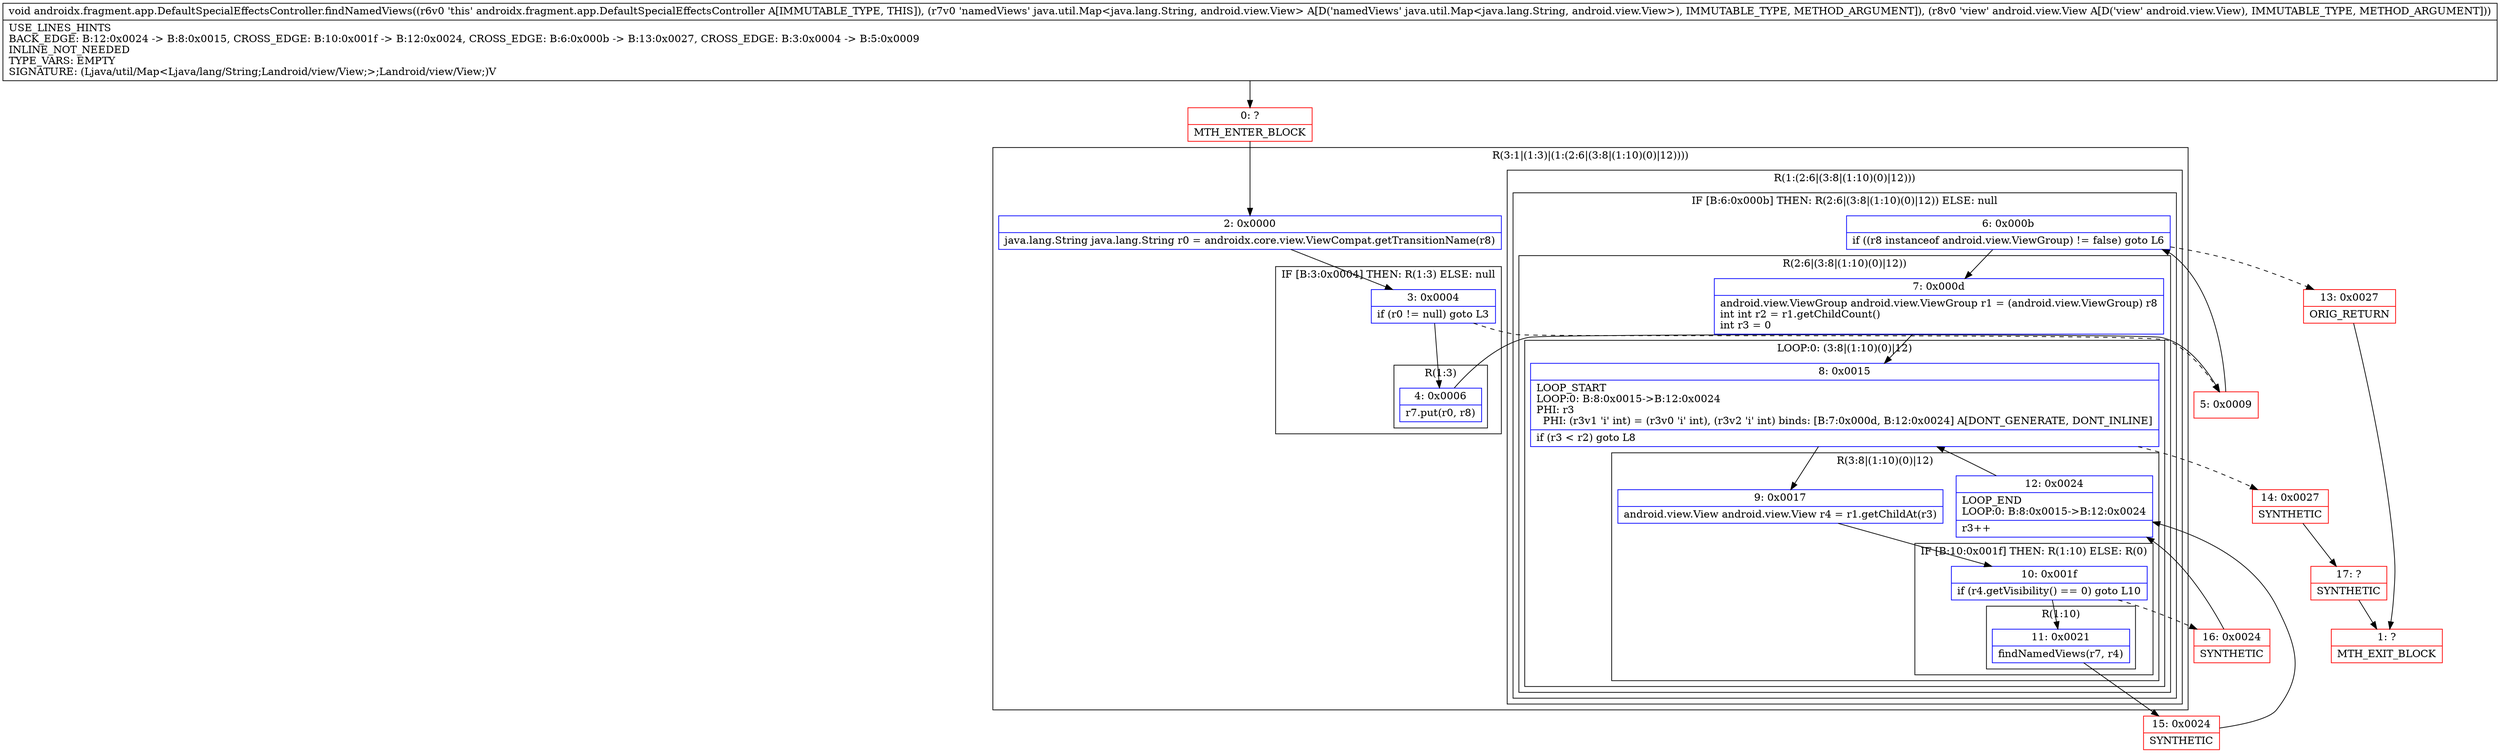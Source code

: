 digraph "CFG forandroidx.fragment.app.DefaultSpecialEffectsController.findNamedViews(Ljava\/util\/Map;Landroid\/view\/View;)V" {
subgraph cluster_Region_1453529697 {
label = "R(3:1|(1:3)|(1:(2:6|(3:8|(1:10)(0)|12))))";
node [shape=record,color=blue];
Node_2 [shape=record,label="{2\:\ 0x0000|java.lang.String java.lang.String r0 = androidx.core.view.ViewCompat.getTransitionName(r8)\l}"];
subgraph cluster_IfRegion_1999214284 {
label = "IF [B:3:0x0004] THEN: R(1:3) ELSE: null";
node [shape=record,color=blue];
Node_3 [shape=record,label="{3\:\ 0x0004|if (r0 != null) goto L3\l}"];
subgraph cluster_Region_1602407139 {
label = "R(1:3)";
node [shape=record,color=blue];
Node_4 [shape=record,label="{4\:\ 0x0006|r7.put(r0, r8)\l}"];
}
}
subgraph cluster_Region_2023155121 {
label = "R(1:(2:6|(3:8|(1:10)(0)|12)))";
node [shape=record,color=blue];
subgraph cluster_IfRegion_1110281420 {
label = "IF [B:6:0x000b] THEN: R(2:6|(3:8|(1:10)(0)|12)) ELSE: null";
node [shape=record,color=blue];
Node_6 [shape=record,label="{6\:\ 0x000b|if ((r8 instanceof android.view.ViewGroup) != false) goto L6\l}"];
subgraph cluster_Region_1889679222 {
label = "R(2:6|(3:8|(1:10)(0)|12))";
node [shape=record,color=blue];
Node_7 [shape=record,label="{7\:\ 0x000d|android.view.ViewGroup android.view.ViewGroup r1 = (android.view.ViewGroup) r8\lint int r2 = r1.getChildCount()\lint r3 = 0\l}"];
subgraph cluster_LoopRegion_87565800 {
label = "LOOP:0: (3:8|(1:10)(0)|12)";
node [shape=record,color=blue];
Node_8 [shape=record,label="{8\:\ 0x0015|LOOP_START\lLOOP:0: B:8:0x0015\-\>B:12:0x0024\lPHI: r3 \l  PHI: (r3v1 'i' int) = (r3v0 'i' int), (r3v2 'i' int) binds: [B:7:0x000d, B:12:0x0024] A[DONT_GENERATE, DONT_INLINE]\l|if (r3 \< r2) goto L8\l}"];
subgraph cluster_Region_1042041617 {
label = "R(3:8|(1:10)(0)|12)";
node [shape=record,color=blue];
Node_9 [shape=record,label="{9\:\ 0x0017|android.view.View android.view.View r4 = r1.getChildAt(r3)\l}"];
subgraph cluster_IfRegion_1285829246 {
label = "IF [B:10:0x001f] THEN: R(1:10) ELSE: R(0)";
node [shape=record,color=blue];
Node_10 [shape=record,label="{10\:\ 0x001f|if (r4.getVisibility() == 0) goto L10\l}"];
subgraph cluster_Region_761050395 {
label = "R(1:10)";
node [shape=record,color=blue];
Node_11 [shape=record,label="{11\:\ 0x0021|findNamedViews(r7, r4)\l}"];
}
subgraph cluster_Region_712122682 {
label = "R(0)";
node [shape=record,color=blue];
}
}
Node_12 [shape=record,label="{12\:\ 0x0024|LOOP_END\lLOOP:0: B:8:0x0015\-\>B:12:0x0024\l|r3++\l}"];
}
}
}
}
}
}
Node_0 [shape=record,color=red,label="{0\:\ ?|MTH_ENTER_BLOCK\l}"];
Node_5 [shape=record,color=red,label="{5\:\ 0x0009}"];
Node_15 [shape=record,color=red,label="{15\:\ 0x0024|SYNTHETIC\l}"];
Node_16 [shape=record,color=red,label="{16\:\ 0x0024|SYNTHETIC\l}"];
Node_14 [shape=record,color=red,label="{14\:\ 0x0027|SYNTHETIC\l}"];
Node_17 [shape=record,color=red,label="{17\:\ ?|SYNTHETIC\l}"];
Node_1 [shape=record,color=red,label="{1\:\ ?|MTH_EXIT_BLOCK\l}"];
Node_13 [shape=record,color=red,label="{13\:\ 0x0027|ORIG_RETURN\l}"];
MethodNode[shape=record,label="{void androidx.fragment.app.DefaultSpecialEffectsController.findNamedViews((r6v0 'this' androidx.fragment.app.DefaultSpecialEffectsController A[IMMUTABLE_TYPE, THIS]), (r7v0 'namedViews' java.util.Map\<java.lang.String, android.view.View\> A[D('namedViews' java.util.Map\<java.lang.String, android.view.View\>), IMMUTABLE_TYPE, METHOD_ARGUMENT]), (r8v0 'view' android.view.View A[D('view' android.view.View), IMMUTABLE_TYPE, METHOD_ARGUMENT]))  | USE_LINES_HINTS\lBACK_EDGE: B:12:0x0024 \-\> B:8:0x0015, CROSS_EDGE: B:10:0x001f \-\> B:12:0x0024, CROSS_EDGE: B:6:0x000b \-\> B:13:0x0027, CROSS_EDGE: B:3:0x0004 \-\> B:5:0x0009\lINLINE_NOT_NEEDED\lTYPE_VARS: EMPTY\lSIGNATURE: (Ljava\/util\/Map\<Ljava\/lang\/String;Landroid\/view\/View;\>;Landroid\/view\/View;)V\l}"];
MethodNode -> Node_0;Node_2 -> Node_3;
Node_3 -> Node_4;
Node_3 -> Node_5[style=dashed];
Node_4 -> Node_5;
Node_6 -> Node_7;
Node_6 -> Node_13[style=dashed];
Node_7 -> Node_8;
Node_8 -> Node_9;
Node_8 -> Node_14[style=dashed];
Node_9 -> Node_10;
Node_10 -> Node_11;
Node_10 -> Node_16[style=dashed];
Node_11 -> Node_15;
Node_12 -> Node_8;
Node_0 -> Node_2;
Node_5 -> Node_6;
Node_15 -> Node_12;
Node_16 -> Node_12;
Node_14 -> Node_17;
Node_17 -> Node_1;
Node_13 -> Node_1;
}

